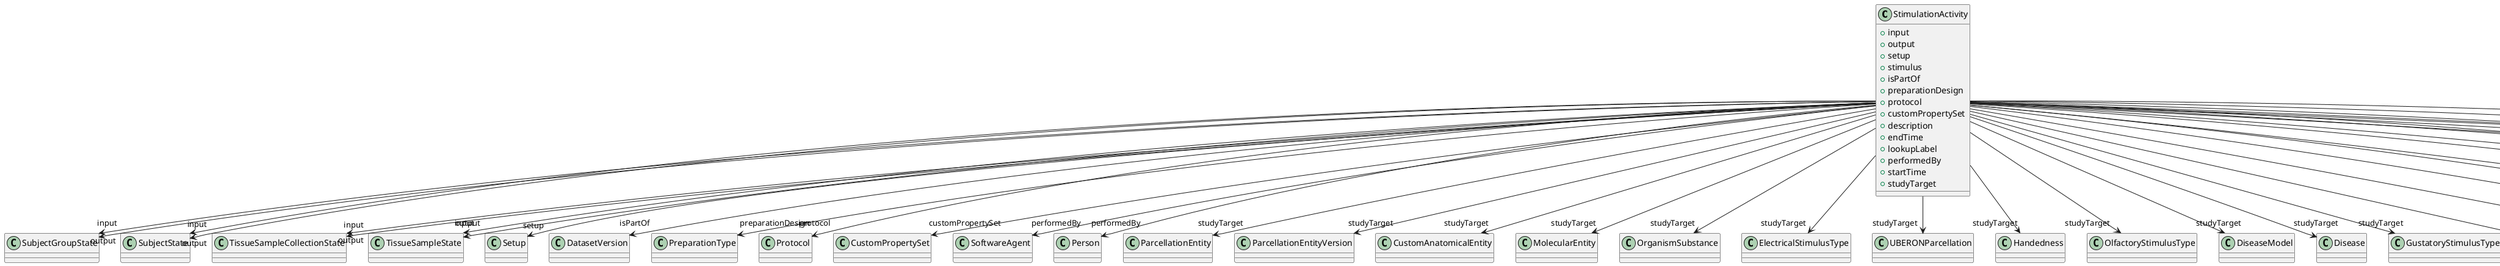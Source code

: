 @startuml
class StimulationActivity {
+input
+output
+setup
+stimulus
+isPartOf
+preparationDesign
+protocol
+customPropertySet
+description
+endTime
+lookupLabel
+performedBy
+startTime
+studyTarget

}
StimulationActivity -d-> "input" SubjectGroupState
StimulationActivity -d-> "input" SubjectState
StimulationActivity -d-> "input" TissueSampleCollectionState
StimulationActivity -d-> "input" TissueSampleState
StimulationActivity -d-> "output" SubjectGroupState
StimulationActivity -d-> "output" SubjectState
StimulationActivity -d-> "output" TissueSampleCollectionState
StimulationActivity -d-> "output" TissueSampleState
StimulationActivity -d-> "setup" Setup
StimulationActivity -d-> "isPartOf" DatasetVersion
StimulationActivity -d-> "preparationDesign" PreparationType
StimulationActivity -d-> "protocol" Protocol
StimulationActivity -d-> "customPropertySet" CustomPropertySet
StimulationActivity -d-> "performedBy" SoftwareAgent
StimulationActivity -d-> "performedBy" Person
StimulationActivity -d-> "studyTarget" ParcellationEntity
StimulationActivity -d-> "studyTarget" ParcellationEntityVersion
StimulationActivity -d-> "studyTarget" CustomAnatomicalEntity
StimulationActivity -d-> "studyTarget" MolecularEntity
StimulationActivity -d-> "studyTarget" OrganismSubstance
StimulationActivity -d-> "studyTarget" ElectricalStimulusType
StimulationActivity -d-> "studyTarget" UBERONParcellation
StimulationActivity -d-> "studyTarget" Handedness
StimulationActivity -d-> "studyTarget" OlfactoryStimulusType
StimulationActivity -d-> "studyTarget" DiseaseModel
StimulationActivity -d-> "studyTarget" Disease
StimulationActivity -d-> "studyTarget" GustatoryStimulusType
StimulationActivity -d-> "studyTarget" AuditoryStimulusType
StimulationActivity -d-> "studyTarget" OpticalStimulusType
StimulationActivity -d-> "studyTarget" CellCultureType
StimulationActivity -d-> "studyTarget" BreedingType
StimulationActivity -d-> "studyTarget" TactileStimulusType
StimulationActivity -d-> "studyTarget" BiologicalOrder
StimulationActivity -d-> "studyTarget" OrganismSystem
StimulationActivity -d-> "studyTarget" BiologicalSex
StimulationActivity -d-> "studyTarget" VisualStimulusType
StimulationActivity -d-> "studyTarget" CellType
StimulationActivity -d-> "studyTarget" Organ
StimulationActivity -d-> "studyTarget" TissueSampleType
StimulationActivity -d-> "studyTarget" Species
StimulationActivity -d-> "studyTarget" GeneticStrainType
StimulationActivity -d-> "studyTarget" TermSuggestion
StimulationActivity -d-> "studyTarget" SubcellularEntity

@enduml